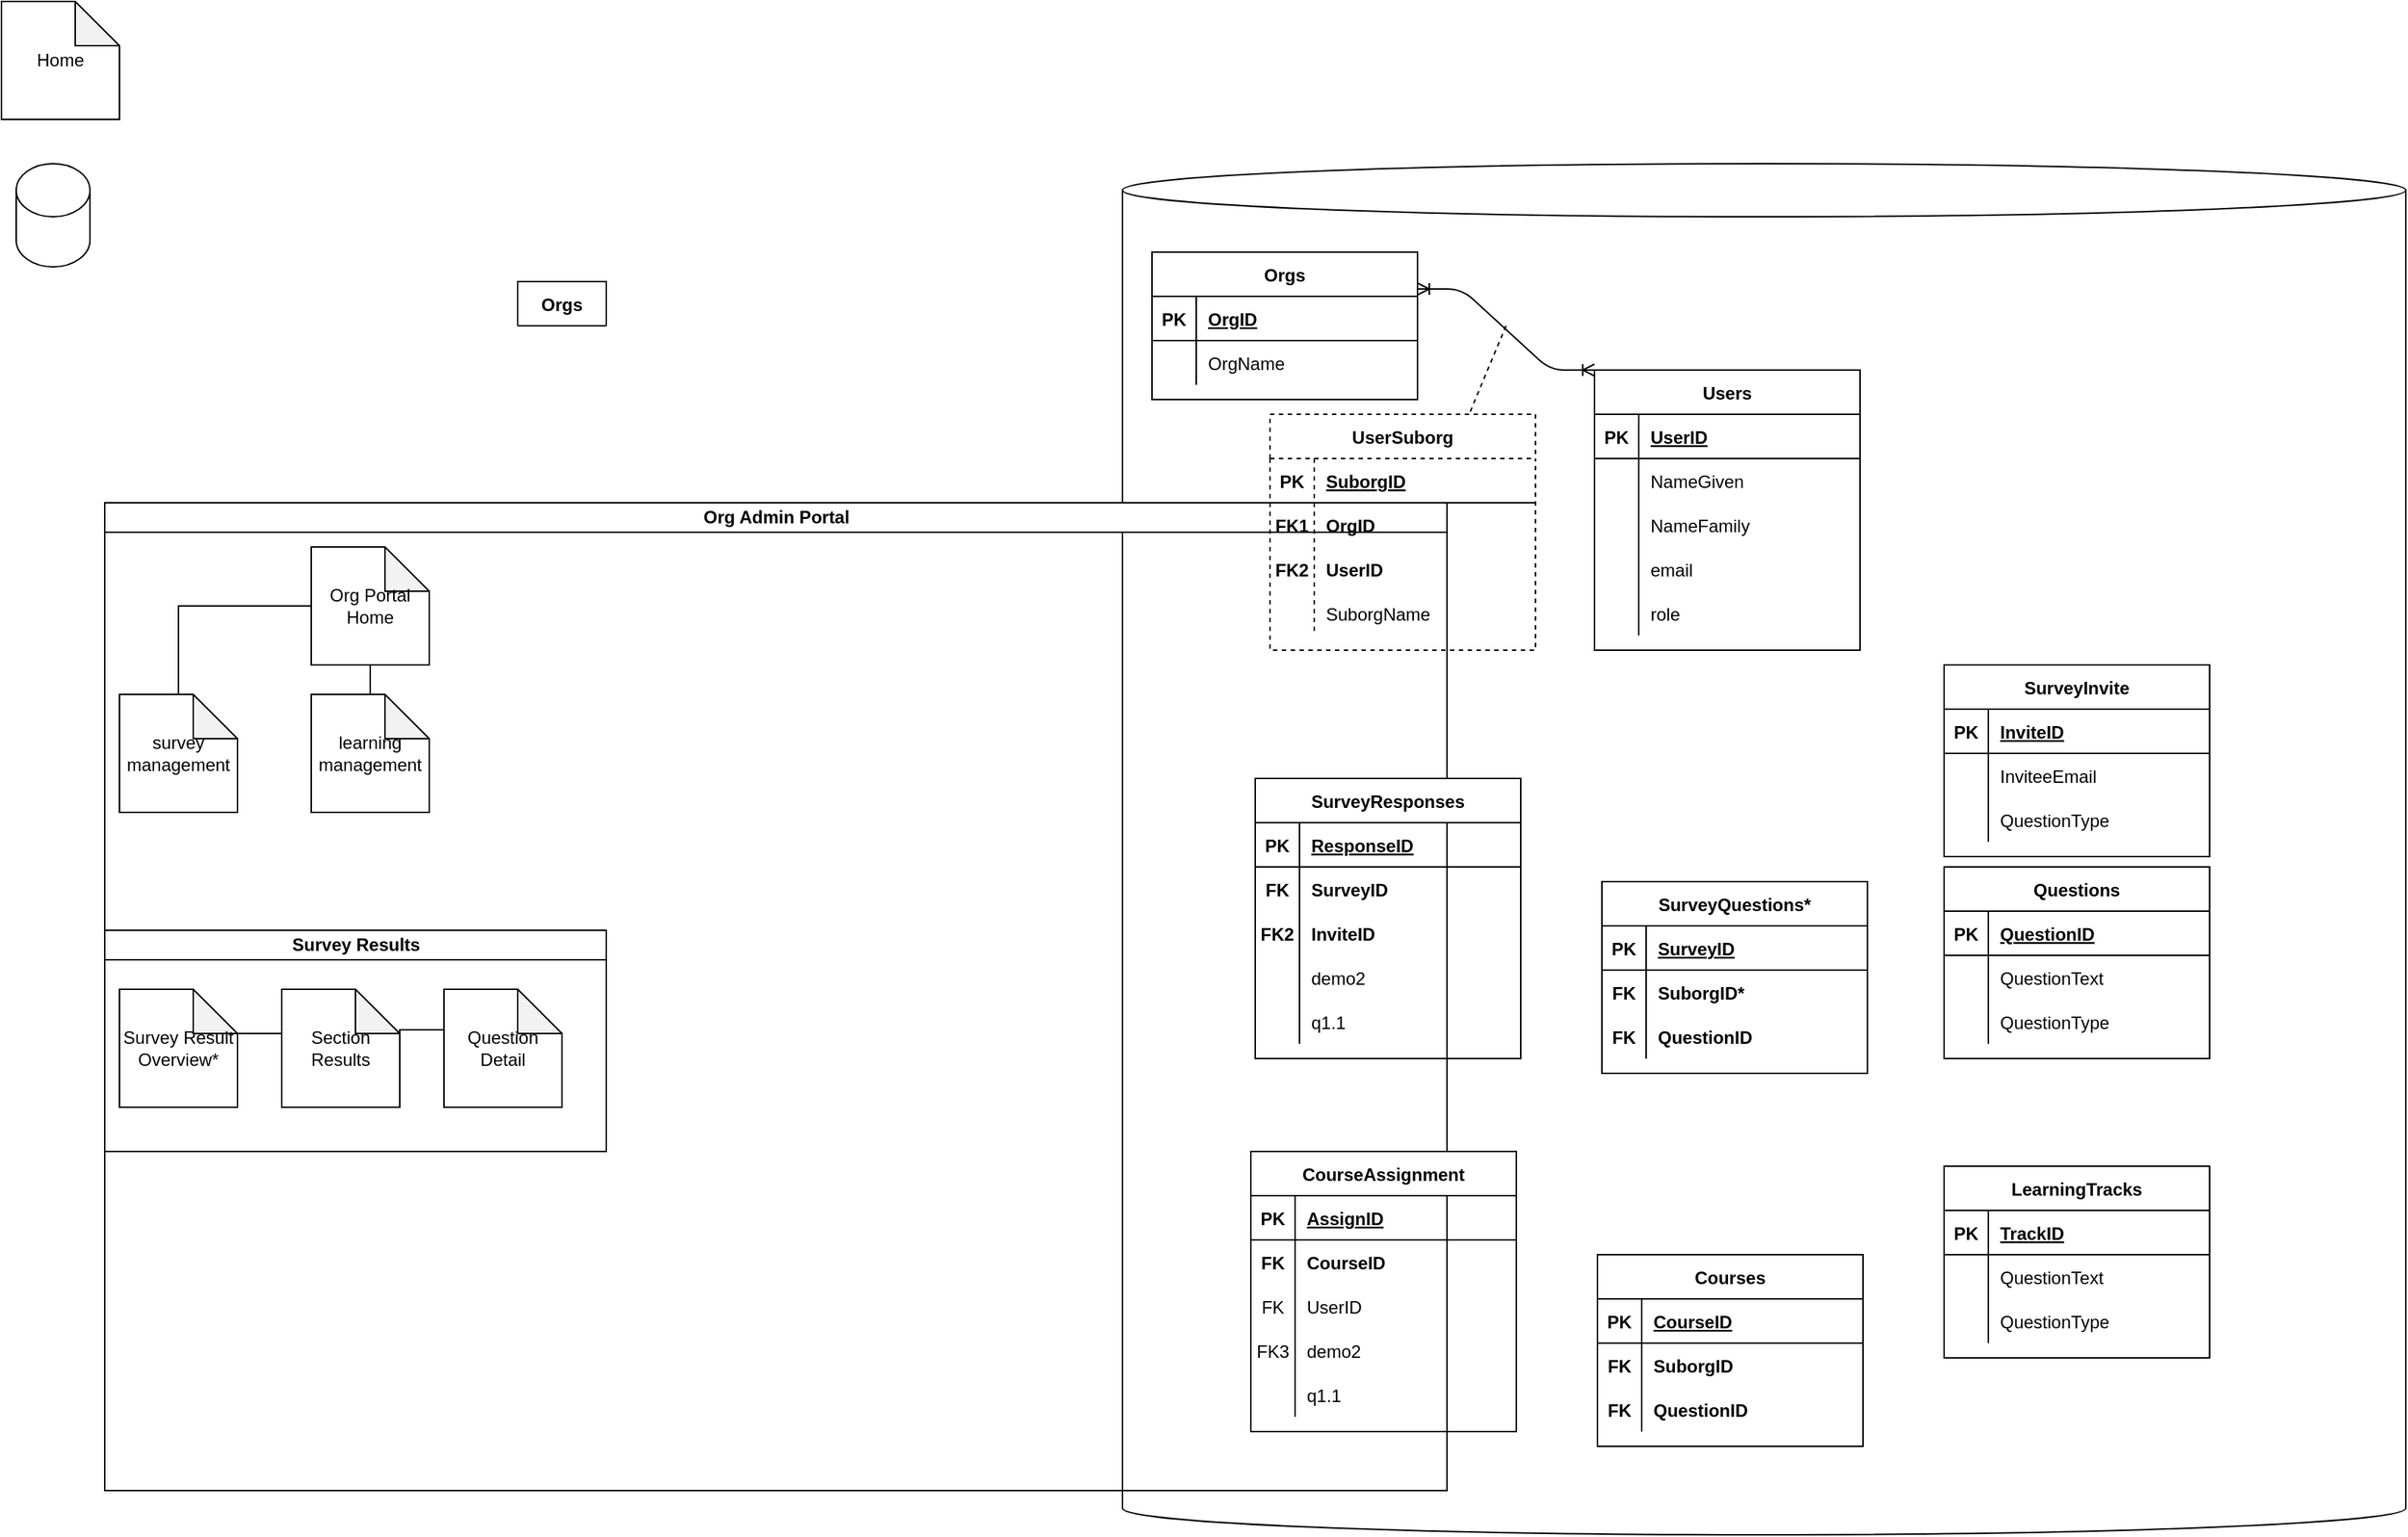 <mxfile version="14.3.0" type="github" pages="2">
  <diagram id="giiNnV0ZEgZHaVHPHxLj" name="Page-1">
    <mxGraphModel dx="1200" dy="790" grid="1" gridSize="10" guides="1" tooltips="1" connect="1" arrows="1" fold="1" page="1" pageScale="1" pageWidth="850" pageHeight="1100" math="0" shadow="0">
      <root>
        <mxCell id="0" />
        <mxCell id="1" parent="0" />
        <mxCell id="nKY9XVkqRSqY-fJyK-zI-196" value="" style="shape=cylinder3;whiteSpace=wrap;html=1;boundedLbl=1;backgroundOutline=1;size=18;" parent="1" vertex="1">
          <mxGeometry x="770" y="130" width="870" height="930" as="geometry" />
        </mxCell>
        <mxCell id="nKY9XVkqRSqY-fJyK-zI-3" value="Org Admin Portal" style="swimlane;html=1;startSize=20;horizontal=1;containerType=tree;" parent="1" vertex="1">
          <mxGeometry x="80" y="360" width="910" height="670" as="geometry">
            <mxRectangle x="80" y="360" width="130" height="20" as="alternateBounds" />
          </mxGeometry>
        </mxCell>
        <mxCell id="nKY9XVkqRSqY-fJyK-zI-4" value="" style="edgeStyle=elbowEdgeStyle;elbow=vertical;startArrow=none;endArrow=none;rounded=0;entryX=0.5;entryY=0;entryDx=0;entryDy=0;entryPerimeter=0;exitX=0;exitY=0.5;exitDx=0;exitDy=0;exitPerimeter=0;" parent="nKY9XVkqRSqY-fJyK-zI-3" source="nKY9XVkqRSqY-fJyK-zI-5" target="nKY9XVkqRSqY-fJyK-zI-6" edge="1">
          <mxGeometry relative="1" as="geometry">
            <Array as="points">
              <mxPoint x="100" y="70" />
            </Array>
          </mxGeometry>
        </mxCell>
        <object label="Org Portal Home" activities="manage suborgs, users, learning tracks, surveys" id="nKY9XVkqRSqY-fJyK-zI-5">
          <mxCell style="shape=note;whiteSpace=wrap;html=1;backgroundOutline=1;darkOpacity=0.05;fontFamily=Helvetica;fontSize=12;fontColor=#000000;align=center;strokeColor=#000000;fillColor=#ffffff;" parent="nKY9XVkqRSqY-fJyK-zI-3" vertex="1">
            <mxGeometry x="140" y="30" width="80" height="80" as="geometry" />
          </mxCell>
        </object>
        <mxCell id="nKY9XVkqRSqY-fJyK-zI-6" value="survey management" style="shape=note;whiteSpace=wrap;html=1;backgroundOutline=1;darkOpacity=0.05;fontFamily=Helvetica;fontSize=12;fontColor=#000000;align=center;strokeColor=#000000;fillColor=#ffffff;" parent="nKY9XVkqRSqY-fJyK-zI-3" vertex="1">
          <mxGeometry x="10" y="130" width="80" height="80" as="geometry" />
        </mxCell>
        <mxCell id="nKY9XVkqRSqY-fJyK-zI-256" value="" style="edgeStyle=elbowEdgeStyle;elbow=vertical;startArrow=none;endArrow=none;rounded=0;entryX=0.5;entryY=0;entryDx=0;entryDy=0;entryPerimeter=0;" parent="nKY9XVkqRSqY-fJyK-zI-3" target="nKY9XVkqRSqY-fJyK-zI-257" edge="1">
          <mxGeometry relative="1" as="geometry">
            <mxPoint x="180" y="110" as="sourcePoint" />
            <Array as="points" />
          </mxGeometry>
        </mxCell>
        <mxCell id="nKY9XVkqRSqY-fJyK-zI-257" value="learning management" style="shape=note;whiteSpace=wrap;html=1;backgroundOutline=1;darkOpacity=0.05;fontFamily=Helvetica;fontSize=12;fontColor=#000000;align=center;strokeColor=#000000;fillColor=#ffffff;" parent="nKY9XVkqRSqY-fJyK-zI-3" vertex="1">
          <mxGeometry x="140" y="130" width="80" height="80" as="geometry" />
        </mxCell>
        <mxCell id="nKY9XVkqRSqY-fJyK-zI-15" value="Users" style="shape=table;startSize=30;container=1;collapsible=1;childLayout=tableLayout;fixedRows=1;rowLines=0;fontStyle=1;align=center;resizeLast=1;" parent="1" vertex="1">
          <mxGeometry x="1090" y="270" width="180" height="190" as="geometry" />
        </mxCell>
        <mxCell id="nKY9XVkqRSqY-fJyK-zI-16" value="" style="shape=partialRectangle;collapsible=0;dropTarget=0;pointerEvents=0;fillColor=none;top=0;left=0;bottom=1;right=0;points=[[0,0.5],[1,0.5]];portConstraint=eastwest;" parent="nKY9XVkqRSqY-fJyK-zI-15" vertex="1">
          <mxGeometry y="30" width="180" height="30" as="geometry" />
        </mxCell>
        <mxCell id="nKY9XVkqRSqY-fJyK-zI-17" value="PK" style="shape=partialRectangle;connectable=0;fillColor=none;top=0;left=0;bottom=0;right=0;fontStyle=1;overflow=hidden;" parent="nKY9XVkqRSqY-fJyK-zI-16" vertex="1">
          <mxGeometry width="30" height="30" as="geometry" />
        </mxCell>
        <mxCell id="nKY9XVkqRSqY-fJyK-zI-18" value="UserID" style="shape=partialRectangle;connectable=0;fillColor=none;top=0;left=0;bottom=0;right=0;align=left;spacingLeft=6;fontStyle=5;overflow=hidden;" parent="nKY9XVkqRSqY-fJyK-zI-16" vertex="1">
          <mxGeometry x="30" width="150" height="30" as="geometry" />
        </mxCell>
        <mxCell id="nKY9XVkqRSqY-fJyK-zI-19" value="" style="shape=partialRectangle;collapsible=0;dropTarget=0;pointerEvents=0;fillColor=none;top=0;left=0;bottom=0;right=0;points=[[0,0.5],[1,0.5]];portConstraint=eastwest;" parent="nKY9XVkqRSqY-fJyK-zI-15" vertex="1">
          <mxGeometry y="60" width="180" height="30" as="geometry" />
        </mxCell>
        <mxCell id="nKY9XVkqRSqY-fJyK-zI-20" value="" style="shape=partialRectangle;connectable=0;fillColor=none;top=0;left=0;bottom=0;right=0;editable=1;overflow=hidden;" parent="nKY9XVkqRSqY-fJyK-zI-19" vertex="1">
          <mxGeometry width="30" height="30" as="geometry" />
        </mxCell>
        <mxCell id="nKY9XVkqRSqY-fJyK-zI-21" value="NameGiven" style="shape=partialRectangle;connectable=0;fillColor=none;top=0;left=0;bottom=0;right=0;align=left;spacingLeft=6;overflow=hidden;" parent="nKY9XVkqRSqY-fJyK-zI-19" vertex="1">
          <mxGeometry x="30" width="150" height="30" as="geometry" />
        </mxCell>
        <mxCell id="nKY9XVkqRSqY-fJyK-zI-22" value="" style="shape=partialRectangle;collapsible=0;dropTarget=0;pointerEvents=0;fillColor=none;top=0;left=0;bottom=0;right=0;points=[[0,0.5],[1,0.5]];portConstraint=eastwest;" parent="nKY9XVkqRSqY-fJyK-zI-15" vertex="1">
          <mxGeometry y="90" width="180" height="30" as="geometry" />
        </mxCell>
        <mxCell id="nKY9XVkqRSqY-fJyK-zI-23" value="" style="shape=partialRectangle;connectable=0;fillColor=none;top=0;left=0;bottom=0;right=0;editable=1;overflow=hidden;" parent="nKY9XVkqRSqY-fJyK-zI-22" vertex="1">
          <mxGeometry width="30" height="30" as="geometry" />
        </mxCell>
        <mxCell id="nKY9XVkqRSqY-fJyK-zI-24" value="NameFamily" style="shape=partialRectangle;connectable=0;fillColor=none;top=0;left=0;bottom=0;right=0;align=left;spacingLeft=6;overflow=hidden;" parent="nKY9XVkqRSqY-fJyK-zI-22" vertex="1">
          <mxGeometry x="30" width="150" height="30" as="geometry" />
        </mxCell>
        <mxCell id="nKY9XVkqRSqY-fJyK-zI-25" value="" style="shape=partialRectangle;collapsible=0;dropTarget=0;pointerEvents=0;fillColor=none;top=0;left=0;bottom=0;right=0;points=[[0,0.5],[1,0.5]];portConstraint=eastwest;" parent="nKY9XVkqRSqY-fJyK-zI-15" vertex="1">
          <mxGeometry y="120" width="180" height="30" as="geometry" />
        </mxCell>
        <mxCell id="nKY9XVkqRSqY-fJyK-zI-26" value="" style="shape=partialRectangle;connectable=0;fillColor=none;top=0;left=0;bottom=0;right=0;editable=1;overflow=hidden;" parent="nKY9XVkqRSqY-fJyK-zI-25" vertex="1">
          <mxGeometry width="30" height="30" as="geometry" />
        </mxCell>
        <mxCell id="nKY9XVkqRSqY-fJyK-zI-27" value="email" style="shape=partialRectangle;connectable=0;fillColor=none;top=0;left=0;bottom=0;right=0;align=left;spacingLeft=6;overflow=hidden;" parent="nKY9XVkqRSqY-fJyK-zI-25" vertex="1">
          <mxGeometry x="30" width="150" height="30" as="geometry" />
        </mxCell>
        <mxCell id="nKY9XVkqRSqY-fJyK-zI-95" style="shape=partialRectangle;collapsible=0;dropTarget=0;pointerEvents=0;fillColor=none;top=0;left=0;bottom=0;right=0;points=[[0,0.5],[1,0.5]];portConstraint=eastwest;" parent="nKY9XVkqRSqY-fJyK-zI-15" vertex="1">
          <mxGeometry y="150" width="180" height="30" as="geometry" />
        </mxCell>
        <mxCell id="nKY9XVkqRSqY-fJyK-zI-96" style="shape=partialRectangle;connectable=0;fillColor=none;top=0;left=0;bottom=0;right=0;editable=1;overflow=hidden;" parent="nKY9XVkqRSqY-fJyK-zI-95" vertex="1">
          <mxGeometry width="30" height="30" as="geometry" />
        </mxCell>
        <object label="role" roles="admin, OrgMember, SuborgMember, user" id="nKY9XVkqRSqY-fJyK-zI-97">
          <mxCell style="shape=partialRectangle;connectable=0;fillColor=none;top=0;left=0;bottom=0;right=0;align=left;spacingLeft=6;overflow=hidden;" parent="nKY9XVkqRSqY-fJyK-zI-95" vertex="1">
            <mxGeometry x="30" width="150" height="30" as="geometry" />
          </mxCell>
        </object>
        <mxCell id="nKY9XVkqRSqY-fJyK-zI-28" value="Orgs" style="shape=table;startSize=30;container=1;collapsible=1;childLayout=tableLayout;fixedRows=1;rowLines=0;fontStyle=1;align=center;resizeLast=1;" parent="1" vertex="1">
          <mxGeometry x="790" y="190" width="180" height="100" as="geometry" />
        </mxCell>
        <mxCell id="nKY9XVkqRSqY-fJyK-zI-29" value="" style="shape=partialRectangle;collapsible=0;dropTarget=0;pointerEvents=0;fillColor=none;top=0;left=0;bottom=1;right=0;points=[[0,0.5],[1,0.5]];portConstraint=eastwest;" parent="nKY9XVkqRSqY-fJyK-zI-28" vertex="1">
          <mxGeometry y="30" width="180" height="30" as="geometry" />
        </mxCell>
        <mxCell id="nKY9XVkqRSqY-fJyK-zI-30" value="PK" style="shape=partialRectangle;connectable=0;fillColor=none;top=0;left=0;bottom=0;right=0;fontStyle=1;overflow=hidden;" parent="nKY9XVkqRSqY-fJyK-zI-29" vertex="1">
          <mxGeometry width="30" height="30" as="geometry" />
        </mxCell>
        <mxCell id="nKY9XVkqRSqY-fJyK-zI-31" value="OrgID" style="shape=partialRectangle;connectable=0;fillColor=none;top=0;left=0;bottom=0;right=0;align=left;spacingLeft=6;fontStyle=5;overflow=hidden;" parent="nKY9XVkqRSqY-fJyK-zI-29" vertex="1">
          <mxGeometry x="30" width="150" height="30" as="geometry" />
        </mxCell>
        <mxCell id="nKY9XVkqRSqY-fJyK-zI-32" value="" style="shape=partialRectangle;collapsible=0;dropTarget=0;pointerEvents=0;fillColor=none;top=0;left=0;bottom=0;right=0;points=[[0,0.5],[1,0.5]];portConstraint=eastwest;" parent="nKY9XVkqRSqY-fJyK-zI-28" vertex="1">
          <mxGeometry y="60" width="180" height="30" as="geometry" />
        </mxCell>
        <mxCell id="nKY9XVkqRSqY-fJyK-zI-33" value="" style="shape=partialRectangle;connectable=0;fillColor=none;top=0;left=0;bottom=0;right=0;editable=1;overflow=hidden;" parent="nKY9XVkqRSqY-fJyK-zI-32" vertex="1">
          <mxGeometry width="30" height="30" as="geometry" />
        </mxCell>
        <mxCell id="nKY9XVkqRSqY-fJyK-zI-34" value="OrgName" style="shape=partialRectangle;connectable=0;fillColor=none;top=0;left=0;bottom=0;right=0;align=left;spacingLeft=6;overflow=hidden;" parent="nKY9XVkqRSqY-fJyK-zI-32" vertex="1">
          <mxGeometry x="30" width="150" height="30" as="geometry" />
        </mxCell>
        <mxCell id="nKY9XVkqRSqY-fJyK-zI-41" value="UserSuborg" style="shape=table;startSize=30;container=1;collapsible=1;childLayout=tableLayout;fixedRows=1;rowLines=0;fontStyle=1;align=center;resizeLast=1;dashed=1;" parent="1" vertex="1">
          <mxGeometry x="870" y="300" width="180" height="160" as="geometry" />
        </mxCell>
        <mxCell id="nKY9XVkqRSqY-fJyK-zI-42" value="" style="shape=partialRectangle;collapsible=0;dropTarget=0;pointerEvents=0;fillColor=none;top=0;left=0;bottom=1;right=0;points=[[0,0.5],[1,0.5]];portConstraint=eastwest;" parent="nKY9XVkqRSqY-fJyK-zI-41" vertex="1">
          <mxGeometry y="30" width="180" height="30" as="geometry" />
        </mxCell>
        <mxCell id="nKY9XVkqRSqY-fJyK-zI-43" value="PK" style="shape=partialRectangle;connectable=0;fillColor=none;top=0;left=0;bottom=0;right=0;fontStyle=1;overflow=hidden;" parent="nKY9XVkqRSqY-fJyK-zI-42" vertex="1">
          <mxGeometry width="30" height="30" as="geometry" />
        </mxCell>
        <mxCell id="nKY9XVkqRSqY-fJyK-zI-44" value="SuborgID" style="shape=partialRectangle;connectable=0;fillColor=none;top=0;left=0;bottom=0;right=0;align=left;spacingLeft=6;fontStyle=5;overflow=hidden;" parent="nKY9XVkqRSqY-fJyK-zI-42" vertex="1">
          <mxGeometry x="30" width="150" height="30" as="geometry" />
        </mxCell>
        <mxCell id="nKY9XVkqRSqY-fJyK-zI-45" value="" style="shape=partialRectangle;collapsible=0;dropTarget=0;pointerEvents=0;fillColor=none;top=0;left=0;bottom=0;right=0;points=[[0,0.5],[1,0.5]];portConstraint=eastwest;" parent="nKY9XVkqRSqY-fJyK-zI-41" vertex="1">
          <mxGeometry y="60" width="180" height="30" as="geometry" />
        </mxCell>
        <mxCell id="nKY9XVkqRSqY-fJyK-zI-46" value="FK1" style="shape=partialRectangle;connectable=0;fillColor=none;top=0;left=0;bottom=0;right=0;editable=1;overflow=hidden;fontStyle=1" parent="nKY9XVkqRSqY-fJyK-zI-45" vertex="1">
          <mxGeometry width="30" height="30" as="geometry" />
        </mxCell>
        <mxCell id="nKY9XVkqRSqY-fJyK-zI-47" value="OrgID" style="shape=partialRectangle;connectable=0;fillColor=none;top=0;left=0;bottom=0;right=0;align=left;spacingLeft=6;overflow=hidden;fontStyle=1" parent="nKY9XVkqRSqY-fJyK-zI-45" vertex="1">
          <mxGeometry x="30" width="150" height="30" as="geometry" />
        </mxCell>
        <mxCell id="nKY9XVkqRSqY-fJyK-zI-48" value="" style="shape=partialRectangle;collapsible=0;dropTarget=0;pointerEvents=0;fillColor=none;top=0;left=0;bottom=0;right=0;points=[[0,0.5],[1,0.5]];portConstraint=eastwest;" parent="nKY9XVkqRSqY-fJyK-zI-41" vertex="1">
          <mxGeometry y="90" width="180" height="30" as="geometry" />
        </mxCell>
        <mxCell id="nKY9XVkqRSqY-fJyK-zI-49" value="FK2" style="shape=partialRectangle;connectable=0;fillColor=none;top=0;left=0;bottom=0;right=0;editable=1;overflow=hidden;fontStyle=1" parent="nKY9XVkqRSqY-fJyK-zI-48" vertex="1">
          <mxGeometry width="30" height="30" as="geometry" />
        </mxCell>
        <mxCell id="nKY9XVkqRSqY-fJyK-zI-50" value="UserID" style="shape=partialRectangle;connectable=0;fillColor=none;top=0;left=0;bottom=0;right=0;align=left;spacingLeft=6;overflow=hidden;fontStyle=1" parent="nKY9XVkqRSqY-fJyK-zI-48" vertex="1">
          <mxGeometry x="30" width="150" height="30" as="geometry" />
        </mxCell>
        <mxCell id="nKY9XVkqRSqY-fJyK-zI-51" value="" style="shape=partialRectangle;collapsible=0;dropTarget=0;pointerEvents=0;fillColor=none;top=0;left=0;bottom=0;right=0;points=[[0,0.5],[1,0.5]];portConstraint=eastwest;" parent="nKY9XVkqRSqY-fJyK-zI-41" vertex="1">
          <mxGeometry y="120" width="180" height="30" as="geometry" />
        </mxCell>
        <mxCell id="nKY9XVkqRSqY-fJyK-zI-52" value="" style="shape=partialRectangle;connectable=0;fillColor=none;top=0;left=0;bottom=0;right=0;editable=1;overflow=hidden;" parent="nKY9XVkqRSqY-fJyK-zI-51" vertex="1">
          <mxGeometry width="30" height="30" as="geometry" />
        </mxCell>
        <mxCell id="nKY9XVkqRSqY-fJyK-zI-53" value="SuborgName" style="shape=partialRectangle;connectable=0;fillColor=none;top=0;left=0;bottom=0;right=0;align=left;spacingLeft=6;overflow=hidden;" parent="nKY9XVkqRSqY-fJyK-zI-51" vertex="1">
          <mxGeometry x="30" width="150" height="30" as="geometry" />
        </mxCell>
        <mxCell id="nKY9XVkqRSqY-fJyK-zI-62" value="" style="edgeStyle=entityRelationEdgeStyle;fontSize=12;html=1;endArrow=ERoneToMany;startArrow=ERoneToMany;exitX=1;exitY=0.25;exitDx=0;exitDy=0;entryX=0;entryY=0;entryDx=0;entryDy=0;" parent="1" source="nKY9XVkqRSqY-fJyK-zI-28" target="nKY9XVkqRSqY-fJyK-zI-15" edge="1">
          <mxGeometry width="100" height="100" relative="1" as="geometry">
            <mxPoint x="740" y="590" as="sourcePoint" />
            <mxPoint x="840" y="490" as="targetPoint" />
          </mxGeometry>
        </mxCell>
        <mxCell id="nKY9XVkqRSqY-fJyK-zI-81" value="" style="endArrow=none;html=1;rounded=0;entryX=0.75;entryY=0;entryDx=0;entryDy=0;dashed=1;" parent="1" target="nKY9XVkqRSqY-fJyK-zI-41" edge="1">
          <mxGeometry relative="1" as="geometry">
            <mxPoint x="1030" y="240" as="sourcePoint" />
            <mxPoint x="870" y="540" as="targetPoint" />
          </mxGeometry>
        </mxCell>
        <mxCell id="nKY9XVkqRSqY-fJyK-zI-98" value="Home" style="shape=note;whiteSpace=wrap;html=1;backgroundOutline=1;darkOpacity=0.05;fontFamily=Helvetica;fontSize=12;fontColor=#000000;align=center;strokeColor=#000000;fillColor=#ffffff;" parent="1" vertex="1">
          <mxGeometry x="10" y="20" width="80" height="80" as="geometry" />
        </mxCell>
        <mxCell id="nKY9XVkqRSqY-fJyK-zI-163" value="SurveyResponses" style="shape=table;startSize=30;container=1;collapsible=1;childLayout=tableLayout;fixedRows=1;rowLines=0;fontStyle=1;align=center;resizeLast=1;" parent="1" vertex="1">
          <mxGeometry x="860" y="547" width="180" height="190" as="geometry" />
        </mxCell>
        <mxCell id="nKY9XVkqRSqY-fJyK-zI-164" value="" style="shape=partialRectangle;collapsible=0;dropTarget=0;pointerEvents=0;fillColor=none;top=0;left=0;bottom=1;right=0;points=[[0,0.5],[1,0.5]];portConstraint=eastwest;" parent="nKY9XVkqRSqY-fJyK-zI-163" vertex="1">
          <mxGeometry y="30" width="180" height="30" as="geometry" />
        </mxCell>
        <mxCell id="nKY9XVkqRSqY-fJyK-zI-165" value="PK" style="shape=partialRectangle;connectable=0;fillColor=none;top=0;left=0;bottom=0;right=0;fontStyle=1;overflow=hidden;" parent="nKY9XVkqRSqY-fJyK-zI-164" vertex="1">
          <mxGeometry width="30" height="30" as="geometry" />
        </mxCell>
        <mxCell id="nKY9XVkqRSqY-fJyK-zI-166" value="ResponseID" style="shape=partialRectangle;connectable=0;fillColor=none;top=0;left=0;bottom=0;right=0;align=left;spacingLeft=6;fontStyle=5;overflow=hidden;" parent="nKY9XVkqRSqY-fJyK-zI-164" vertex="1">
          <mxGeometry x="30" width="150" height="30" as="geometry" />
        </mxCell>
        <mxCell id="nKY9XVkqRSqY-fJyK-zI-167" value="" style="shape=partialRectangle;collapsible=0;dropTarget=0;pointerEvents=0;fillColor=none;top=0;left=0;bottom=0;right=0;points=[[0,0.5],[1,0.5]];portConstraint=eastwest;" parent="nKY9XVkqRSqY-fJyK-zI-163" vertex="1">
          <mxGeometry y="60" width="180" height="30" as="geometry" />
        </mxCell>
        <mxCell id="nKY9XVkqRSqY-fJyK-zI-168" value="FK" style="shape=partialRectangle;connectable=0;fillColor=none;top=0;left=0;bottom=0;right=0;editable=1;overflow=hidden;fontStyle=1" parent="nKY9XVkqRSqY-fJyK-zI-167" vertex="1">
          <mxGeometry width="30" height="30" as="geometry" />
        </mxCell>
        <mxCell id="nKY9XVkqRSqY-fJyK-zI-169" value="SurveyID" style="shape=partialRectangle;connectable=0;fillColor=none;top=0;left=0;bottom=0;right=0;align=left;spacingLeft=6;overflow=hidden;fontStyle=1" parent="nKY9XVkqRSqY-fJyK-zI-167" vertex="1">
          <mxGeometry x="30" width="150" height="30" as="geometry" />
        </mxCell>
        <mxCell id="nKY9XVkqRSqY-fJyK-zI-170" value="" style="shape=partialRectangle;collapsible=0;dropTarget=0;pointerEvents=0;fillColor=none;top=0;left=0;bottom=0;right=0;points=[[0,0.5],[1,0.5]];portConstraint=eastwest;" parent="nKY9XVkqRSqY-fJyK-zI-163" vertex="1">
          <mxGeometry y="90" width="180" height="30" as="geometry" />
        </mxCell>
        <mxCell id="nKY9XVkqRSqY-fJyK-zI-171" value="FK2" style="shape=partialRectangle;connectable=0;fillColor=none;top=0;left=0;bottom=0;right=0;editable=1;overflow=hidden;fontStyle=1" parent="nKY9XVkqRSqY-fJyK-zI-170" vertex="1">
          <mxGeometry width="30" height="30" as="geometry" />
        </mxCell>
        <mxCell id="nKY9XVkqRSqY-fJyK-zI-172" value="InviteID" style="shape=partialRectangle;connectable=0;fillColor=none;top=0;left=0;bottom=0;right=0;align=left;spacingLeft=6;overflow=hidden;fontStyle=1" parent="nKY9XVkqRSqY-fJyK-zI-170" vertex="1">
          <mxGeometry x="30" width="150" height="30" as="geometry" />
        </mxCell>
        <mxCell id="nKY9XVkqRSqY-fJyK-zI-173" value="" style="shape=partialRectangle;collapsible=0;dropTarget=0;pointerEvents=0;fillColor=none;top=0;left=0;bottom=0;right=0;points=[[0,0.5],[1,0.5]];portConstraint=eastwest;" parent="nKY9XVkqRSqY-fJyK-zI-163" vertex="1">
          <mxGeometry y="120" width="180" height="30" as="geometry" />
        </mxCell>
        <mxCell id="nKY9XVkqRSqY-fJyK-zI-174" value="" style="shape=partialRectangle;connectable=0;fillColor=none;top=0;left=0;bottom=0;right=0;editable=1;overflow=hidden;" parent="nKY9XVkqRSqY-fJyK-zI-173" vertex="1">
          <mxGeometry width="30" height="30" as="geometry" />
        </mxCell>
        <mxCell id="nKY9XVkqRSqY-fJyK-zI-175" value="demo2" style="shape=partialRectangle;connectable=0;fillColor=none;top=0;left=0;bottom=0;right=0;align=left;spacingLeft=6;overflow=hidden;" parent="nKY9XVkqRSqY-fJyK-zI-173" vertex="1">
          <mxGeometry x="30" width="150" height="30" as="geometry" />
        </mxCell>
        <mxCell id="nKY9XVkqRSqY-fJyK-zI-176" style="shape=partialRectangle;collapsible=0;dropTarget=0;pointerEvents=0;fillColor=none;top=0;left=0;bottom=0;right=0;points=[[0,0.5],[1,0.5]];portConstraint=eastwest;" parent="nKY9XVkqRSqY-fJyK-zI-163" vertex="1">
          <mxGeometry y="150" width="180" height="30" as="geometry" />
        </mxCell>
        <mxCell id="nKY9XVkqRSqY-fJyK-zI-177" style="shape=partialRectangle;connectable=0;fillColor=none;top=0;left=0;bottom=0;right=0;editable=1;overflow=hidden;" parent="nKY9XVkqRSqY-fJyK-zI-176" vertex="1">
          <mxGeometry width="30" height="30" as="geometry" />
        </mxCell>
        <object label="q1.1" roles="admin, OrgMember, SuborgMember" id="nKY9XVkqRSqY-fJyK-zI-178">
          <mxCell style="shape=partialRectangle;connectable=0;fillColor=none;top=0;left=0;bottom=0;right=0;align=left;spacingLeft=6;overflow=hidden;" parent="nKY9XVkqRSqY-fJyK-zI-176" vertex="1">
            <mxGeometry x="30" width="150" height="30" as="geometry" />
          </mxCell>
        </object>
        <mxCell id="nKY9XVkqRSqY-fJyK-zI-180" value="Questions" style="shape=table;startSize=30;container=1;collapsible=1;childLayout=tableLayout;fixedRows=1;rowLines=0;fontStyle=1;align=center;resizeLast=1;" parent="1" vertex="1">
          <mxGeometry x="1327" y="607" width="180" height="130" as="geometry" />
        </mxCell>
        <mxCell id="nKY9XVkqRSqY-fJyK-zI-181" value="" style="shape=partialRectangle;collapsible=0;dropTarget=0;pointerEvents=0;fillColor=none;top=0;left=0;bottom=1;right=0;points=[[0,0.5],[1,0.5]];portConstraint=eastwest;" parent="nKY9XVkqRSqY-fJyK-zI-180" vertex="1">
          <mxGeometry y="30" width="180" height="30" as="geometry" />
        </mxCell>
        <mxCell id="nKY9XVkqRSqY-fJyK-zI-182" value="PK" style="shape=partialRectangle;connectable=0;fillColor=none;top=0;left=0;bottom=0;right=0;fontStyle=1;overflow=hidden;" parent="nKY9XVkqRSqY-fJyK-zI-181" vertex="1">
          <mxGeometry width="30" height="30" as="geometry" />
        </mxCell>
        <mxCell id="nKY9XVkqRSqY-fJyK-zI-183" value="QuestionID" style="shape=partialRectangle;connectable=0;fillColor=none;top=0;left=0;bottom=0;right=0;align=left;spacingLeft=6;fontStyle=5;overflow=hidden;" parent="nKY9XVkqRSqY-fJyK-zI-181" vertex="1">
          <mxGeometry x="30" width="150" height="30" as="geometry" />
        </mxCell>
        <mxCell id="nKY9XVkqRSqY-fJyK-zI-184" value="" style="shape=partialRectangle;collapsible=0;dropTarget=0;pointerEvents=0;fillColor=none;top=0;left=0;bottom=0;right=0;points=[[0,0.5],[1,0.5]];portConstraint=eastwest;" parent="nKY9XVkqRSqY-fJyK-zI-180" vertex="1">
          <mxGeometry y="60" width="180" height="30" as="geometry" />
        </mxCell>
        <mxCell id="nKY9XVkqRSqY-fJyK-zI-185" value="" style="shape=partialRectangle;connectable=0;fillColor=none;top=0;left=0;bottom=0;right=0;editable=1;overflow=hidden;fontStyle=1" parent="nKY9XVkqRSqY-fJyK-zI-184" vertex="1">
          <mxGeometry width="30" height="30" as="geometry" />
        </mxCell>
        <mxCell id="nKY9XVkqRSqY-fJyK-zI-186" value="QuestionText" style="shape=partialRectangle;connectable=0;fillColor=none;top=0;left=0;bottom=0;right=0;align=left;spacingLeft=6;overflow=hidden;fontStyle=0" parent="nKY9XVkqRSqY-fJyK-zI-184" vertex="1">
          <mxGeometry x="30" width="150" height="30" as="geometry" />
        </mxCell>
        <mxCell id="nKY9XVkqRSqY-fJyK-zI-187" value="" style="shape=partialRectangle;collapsible=0;dropTarget=0;pointerEvents=0;fillColor=none;top=0;left=0;bottom=0;right=0;points=[[0,0.5],[1,0.5]];portConstraint=eastwest;" parent="nKY9XVkqRSqY-fJyK-zI-180" vertex="1">
          <mxGeometry y="90" width="180" height="30" as="geometry" />
        </mxCell>
        <mxCell id="nKY9XVkqRSqY-fJyK-zI-188" value="" style="shape=partialRectangle;connectable=0;fillColor=none;top=0;left=0;bottom=0;right=0;editable=1;overflow=hidden;" parent="nKY9XVkqRSqY-fJyK-zI-187" vertex="1">
          <mxGeometry width="30" height="30" as="geometry" />
        </mxCell>
        <mxCell id="nKY9XVkqRSqY-fJyK-zI-189" value="QuestionType" style="shape=partialRectangle;connectable=0;fillColor=none;top=0;left=0;bottom=0;right=0;align=left;spacingLeft=6;overflow=hidden;" parent="nKY9XVkqRSqY-fJyK-zI-187" vertex="1">
          <mxGeometry x="30" width="150" height="30" as="geometry" />
        </mxCell>
        <object label="SurveyQuestions*" purpose="a survey is made up of selectable or custom questions" id="nKY9XVkqRSqY-fJyK-zI-197">
          <mxCell style="shape=table;startSize=30;container=1;collapsible=1;childLayout=tableLayout;fixedRows=1;rowLines=0;fontStyle=1;align=center;resizeLast=1;" parent="1" vertex="1">
            <mxGeometry x="1095" y="617" width="180" height="130" as="geometry" />
          </mxCell>
        </object>
        <mxCell id="nKY9XVkqRSqY-fJyK-zI-198" value="" style="shape=partialRectangle;collapsible=0;dropTarget=0;pointerEvents=0;fillColor=none;top=0;left=0;bottom=1;right=0;points=[[0,0.5],[1,0.5]];portConstraint=eastwest;" parent="nKY9XVkqRSqY-fJyK-zI-197" vertex="1">
          <mxGeometry y="30" width="180" height="30" as="geometry" />
        </mxCell>
        <mxCell id="nKY9XVkqRSqY-fJyK-zI-199" value="PK" style="shape=partialRectangle;connectable=0;fillColor=none;top=0;left=0;bottom=0;right=0;fontStyle=1;overflow=hidden;" parent="nKY9XVkqRSqY-fJyK-zI-198" vertex="1">
          <mxGeometry width="30" height="30" as="geometry" />
        </mxCell>
        <mxCell id="nKY9XVkqRSqY-fJyK-zI-200" value="SurveyID" style="shape=partialRectangle;connectable=0;fillColor=none;top=0;left=0;bottom=0;right=0;align=left;spacingLeft=6;fontStyle=5;overflow=hidden;" parent="nKY9XVkqRSqY-fJyK-zI-198" vertex="1">
          <mxGeometry x="30" width="150" height="30" as="geometry" />
        </mxCell>
        <mxCell id="nKY9XVkqRSqY-fJyK-zI-201" value="" style="shape=partialRectangle;collapsible=0;dropTarget=0;pointerEvents=0;fillColor=none;top=0;left=0;bottom=0;right=0;points=[[0,0.5],[1,0.5]];portConstraint=eastwest;" parent="nKY9XVkqRSqY-fJyK-zI-197" vertex="1">
          <mxGeometry y="60" width="180" height="30" as="geometry" />
        </mxCell>
        <mxCell id="nKY9XVkqRSqY-fJyK-zI-202" value="FK" style="shape=partialRectangle;connectable=0;fillColor=none;top=0;left=0;bottom=0;right=0;editable=1;overflow=hidden;fontStyle=1" parent="nKY9XVkqRSqY-fJyK-zI-201" vertex="1">
          <mxGeometry width="30" height="30" as="geometry" />
        </mxCell>
        <object label="SuborgID*" ownership="a question can belong to a specific org (&quot;custom question&quot;) or be available to everyone" id="nKY9XVkqRSqY-fJyK-zI-203">
          <mxCell style="shape=partialRectangle;connectable=0;fillColor=none;top=0;left=0;bottom=0;right=0;align=left;spacingLeft=6;overflow=hidden;fontStyle=1" parent="nKY9XVkqRSqY-fJyK-zI-201" vertex="1">
            <mxGeometry x="30" width="150" height="30" as="geometry" />
          </mxCell>
        </object>
        <mxCell id="nKY9XVkqRSqY-fJyK-zI-217" style="shape=partialRectangle;collapsible=0;dropTarget=0;pointerEvents=0;fillColor=none;top=0;left=0;bottom=0;right=0;points=[[0,0.5],[1,0.5]];portConstraint=eastwest;" parent="nKY9XVkqRSqY-fJyK-zI-197" vertex="1">
          <mxGeometry y="90" width="180" height="30" as="geometry" />
        </mxCell>
        <mxCell id="nKY9XVkqRSqY-fJyK-zI-218" value="FK" style="shape=partialRectangle;connectable=0;fillColor=none;top=0;left=0;bottom=0;right=0;editable=1;overflow=hidden;fontStyle=1" parent="nKY9XVkqRSqY-fJyK-zI-217" vertex="1">
          <mxGeometry width="30" height="30" as="geometry" />
        </mxCell>
        <mxCell id="nKY9XVkqRSqY-fJyK-zI-219" value="QuestionID" style="shape=partialRectangle;connectable=0;fillColor=none;top=0;left=0;bottom=0;right=0;align=left;spacingLeft=6;overflow=hidden;fontStyle=1" parent="nKY9XVkqRSqY-fJyK-zI-217" vertex="1">
          <mxGeometry x="30" width="150" height="30" as="geometry" />
        </mxCell>
        <mxCell id="nKY9XVkqRSqY-fJyK-zI-220" value="CourseAssignment" style="shape=table;startSize=30;container=1;collapsible=1;childLayout=tableLayout;fixedRows=1;rowLines=0;fontStyle=1;align=center;resizeLast=1;" parent="1" vertex="1">
          <mxGeometry x="857" y="800" width="180" height="190" as="geometry" />
        </mxCell>
        <mxCell id="nKY9XVkqRSqY-fJyK-zI-221" value="" style="shape=partialRectangle;collapsible=0;dropTarget=0;pointerEvents=0;fillColor=none;top=0;left=0;bottom=1;right=0;points=[[0,0.5],[1,0.5]];portConstraint=eastwest;" parent="nKY9XVkqRSqY-fJyK-zI-220" vertex="1">
          <mxGeometry y="30" width="180" height="30" as="geometry" />
        </mxCell>
        <mxCell id="nKY9XVkqRSqY-fJyK-zI-222" value="PK" style="shape=partialRectangle;connectable=0;fillColor=none;top=0;left=0;bottom=0;right=0;fontStyle=1;overflow=hidden;" parent="nKY9XVkqRSqY-fJyK-zI-221" vertex="1">
          <mxGeometry width="30" height="30" as="geometry" />
        </mxCell>
        <mxCell id="nKY9XVkqRSqY-fJyK-zI-223" value="AssignID" style="shape=partialRectangle;connectable=0;fillColor=none;top=0;left=0;bottom=0;right=0;align=left;spacingLeft=6;fontStyle=5;overflow=hidden;" parent="nKY9XVkqRSqY-fJyK-zI-221" vertex="1">
          <mxGeometry x="30" width="150" height="30" as="geometry" />
        </mxCell>
        <mxCell id="nKY9XVkqRSqY-fJyK-zI-224" value="" style="shape=partialRectangle;collapsible=0;dropTarget=0;pointerEvents=0;fillColor=none;top=0;left=0;bottom=0;right=0;points=[[0,0.5],[1,0.5]];portConstraint=eastwest;" parent="nKY9XVkqRSqY-fJyK-zI-220" vertex="1">
          <mxGeometry y="60" width="180" height="30" as="geometry" />
        </mxCell>
        <mxCell id="nKY9XVkqRSqY-fJyK-zI-225" value="FK" style="shape=partialRectangle;connectable=0;fillColor=none;top=0;left=0;bottom=0;right=0;editable=1;overflow=hidden;fontStyle=1" parent="nKY9XVkqRSqY-fJyK-zI-224" vertex="1">
          <mxGeometry width="30" height="30" as="geometry" />
        </mxCell>
        <mxCell id="nKY9XVkqRSqY-fJyK-zI-226" value="CourseID" style="shape=partialRectangle;connectable=0;fillColor=none;top=0;left=0;bottom=0;right=0;align=left;spacingLeft=6;overflow=hidden;fontStyle=1" parent="nKY9XVkqRSqY-fJyK-zI-224" vertex="1">
          <mxGeometry x="30" width="150" height="30" as="geometry" />
        </mxCell>
        <mxCell id="nKY9XVkqRSqY-fJyK-zI-227" value="" style="shape=partialRectangle;collapsible=0;dropTarget=0;pointerEvents=0;fillColor=none;top=0;left=0;bottom=0;right=0;points=[[0,0.5],[1,0.5]];portConstraint=eastwest;" parent="nKY9XVkqRSqY-fJyK-zI-220" vertex="1">
          <mxGeometry y="90" width="180" height="30" as="geometry" />
        </mxCell>
        <mxCell id="nKY9XVkqRSqY-fJyK-zI-228" value="FK" style="shape=partialRectangle;connectable=0;fillColor=none;top=0;left=0;bottom=0;right=0;editable=1;overflow=hidden;" parent="nKY9XVkqRSqY-fJyK-zI-227" vertex="1">
          <mxGeometry width="30" height="30" as="geometry" />
        </mxCell>
        <mxCell id="nKY9XVkqRSqY-fJyK-zI-229" value="UserID" style="shape=partialRectangle;connectable=0;fillColor=none;top=0;left=0;bottom=0;right=0;align=left;spacingLeft=6;overflow=hidden;" parent="nKY9XVkqRSqY-fJyK-zI-227" vertex="1">
          <mxGeometry x="30" width="150" height="30" as="geometry" />
        </mxCell>
        <mxCell id="nKY9XVkqRSqY-fJyK-zI-230" value="" style="shape=partialRectangle;collapsible=0;dropTarget=0;pointerEvents=0;fillColor=none;top=0;left=0;bottom=0;right=0;points=[[0,0.5],[1,0.5]];portConstraint=eastwest;" parent="nKY9XVkqRSqY-fJyK-zI-220" vertex="1">
          <mxGeometry y="120" width="180" height="30" as="geometry" />
        </mxCell>
        <mxCell id="nKY9XVkqRSqY-fJyK-zI-231" value="FK3" style="shape=partialRectangle;connectable=0;fillColor=none;top=0;left=0;bottom=0;right=0;editable=1;overflow=hidden;" parent="nKY9XVkqRSqY-fJyK-zI-230" vertex="1">
          <mxGeometry width="30" height="30" as="geometry" />
        </mxCell>
        <mxCell id="nKY9XVkqRSqY-fJyK-zI-232" value="demo2" style="shape=partialRectangle;connectable=0;fillColor=none;top=0;left=0;bottom=0;right=0;align=left;spacingLeft=6;overflow=hidden;" parent="nKY9XVkqRSqY-fJyK-zI-230" vertex="1">
          <mxGeometry x="30" width="150" height="30" as="geometry" />
        </mxCell>
        <mxCell id="nKY9XVkqRSqY-fJyK-zI-233" style="shape=partialRectangle;collapsible=0;dropTarget=0;pointerEvents=0;fillColor=none;top=0;left=0;bottom=0;right=0;points=[[0,0.5],[1,0.5]];portConstraint=eastwest;" parent="nKY9XVkqRSqY-fJyK-zI-220" vertex="1">
          <mxGeometry y="150" width="180" height="30" as="geometry" />
        </mxCell>
        <mxCell id="nKY9XVkqRSqY-fJyK-zI-234" style="shape=partialRectangle;connectable=0;fillColor=none;top=0;left=0;bottom=0;right=0;editable=1;overflow=hidden;" parent="nKY9XVkqRSqY-fJyK-zI-233" vertex="1">
          <mxGeometry width="30" height="30" as="geometry" />
        </mxCell>
        <object label="q1.1" roles="admin, OrgMember, SuborgMember" id="nKY9XVkqRSqY-fJyK-zI-235">
          <mxCell style="shape=partialRectangle;connectable=0;fillColor=none;top=0;left=0;bottom=0;right=0;align=left;spacingLeft=6;overflow=hidden;" parent="nKY9XVkqRSqY-fJyK-zI-233" vertex="1">
            <mxGeometry x="30" width="150" height="30" as="geometry" />
          </mxCell>
        </object>
        <mxCell id="nKY9XVkqRSqY-fJyK-zI-236" value="LearningTracks" style="shape=table;startSize=30;container=1;collapsible=1;childLayout=tableLayout;fixedRows=1;rowLines=0;fontStyle=1;align=center;resizeLast=1;" parent="1" vertex="1">
          <mxGeometry x="1327" y="810" width="180" height="130" as="geometry" />
        </mxCell>
        <mxCell id="nKY9XVkqRSqY-fJyK-zI-237" value="" style="shape=partialRectangle;collapsible=0;dropTarget=0;pointerEvents=0;fillColor=none;top=0;left=0;bottom=1;right=0;points=[[0,0.5],[1,0.5]];portConstraint=eastwest;" parent="nKY9XVkqRSqY-fJyK-zI-236" vertex="1">
          <mxGeometry y="30" width="180" height="30" as="geometry" />
        </mxCell>
        <mxCell id="nKY9XVkqRSqY-fJyK-zI-238" value="PK" style="shape=partialRectangle;connectable=0;fillColor=none;top=0;left=0;bottom=0;right=0;fontStyle=1;overflow=hidden;" parent="nKY9XVkqRSqY-fJyK-zI-237" vertex="1">
          <mxGeometry width="30" height="30" as="geometry" />
        </mxCell>
        <mxCell id="nKY9XVkqRSqY-fJyK-zI-239" value="TrackID" style="shape=partialRectangle;connectable=0;fillColor=none;top=0;left=0;bottom=0;right=0;align=left;spacingLeft=6;fontStyle=5;overflow=hidden;" parent="nKY9XVkqRSqY-fJyK-zI-237" vertex="1">
          <mxGeometry x="30" width="150" height="30" as="geometry" />
        </mxCell>
        <mxCell id="nKY9XVkqRSqY-fJyK-zI-240" value="" style="shape=partialRectangle;collapsible=0;dropTarget=0;pointerEvents=0;fillColor=none;top=0;left=0;bottom=0;right=0;points=[[0,0.5],[1,0.5]];portConstraint=eastwest;" parent="nKY9XVkqRSqY-fJyK-zI-236" vertex="1">
          <mxGeometry y="60" width="180" height="30" as="geometry" />
        </mxCell>
        <mxCell id="nKY9XVkqRSqY-fJyK-zI-241" value="" style="shape=partialRectangle;connectable=0;fillColor=none;top=0;left=0;bottom=0;right=0;editable=1;overflow=hidden;fontStyle=1" parent="nKY9XVkqRSqY-fJyK-zI-240" vertex="1">
          <mxGeometry width="30" height="30" as="geometry" />
        </mxCell>
        <mxCell id="nKY9XVkqRSqY-fJyK-zI-242" value="QuestionText" style="shape=partialRectangle;connectable=0;fillColor=none;top=0;left=0;bottom=0;right=0;align=left;spacingLeft=6;overflow=hidden;fontStyle=0" parent="nKY9XVkqRSqY-fJyK-zI-240" vertex="1">
          <mxGeometry x="30" width="150" height="30" as="geometry" />
        </mxCell>
        <mxCell id="nKY9XVkqRSqY-fJyK-zI-243" value="" style="shape=partialRectangle;collapsible=0;dropTarget=0;pointerEvents=0;fillColor=none;top=0;left=0;bottom=0;right=0;points=[[0,0.5],[1,0.5]];portConstraint=eastwest;" parent="nKY9XVkqRSqY-fJyK-zI-236" vertex="1">
          <mxGeometry y="90" width="180" height="30" as="geometry" />
        </mxCell>
        <mxCell id="nKY9XVkqRSqY-fJyK-zI-244" value="" style="shape=partialRectangle;connectable=0;fillColor=none;top=0;left=0;bottom=0;right=0;editable=1;overflow=hidden;" parent="nKY9XVkqRSqY-fJyK-zI-243" vertex="1">
          <mxGeometry width="30" height="30" as="geometry" />
        </mxCell>
        <mxCell id="nKY9XVkqRSqY-fJyK-zI-245" value="QuestionType" style="shape=partialRectangle;connectable=0;fillColor=none;top=0;left=0;bottom=0;right=0;align=left;spacingLeft=6;overflow=hidden;" parent="nKY9XVkqRSqY-fJyK-zI-243" vertex="1">
          <mxGeometry x="30" width="150" height="30" as="geometry" />
        </mxCell>
        <mxCell id="nKY9XVkqRSqY-fJyK-zI-246" value="Courses" style="shape=table;startSize=30;container=1;collapsible=1;childLayout=tableLayout;fixedRows=1;rowLines=0;fontStyle=1;align=center;resizeLast=1;" parent="1" vertex="1">
          <mxGeometry x="1092" y="870" width="180" height="130" as="geometry" />
        </mxCell>
        <mxCell id="nKY9XVkqRSqY-fJyK-zI-247" value="" style="shape=partialRectangle;collapsible=0;dropTarget=0;pointerEvents=0;fillColor=none;top=0;left=0;bottom=1;right=0;points=[[0,0.5],[1,0.5]];portConstraint=eastwest;" parent="nKY9XVkqRSqY-fJyK-zI-246" vertex="1">
          <mxGeometry y="30" width="180" height="30" as="geometry" />
        </mxCell>
        <mxCell id="nKY9XVkqRSqY-fJyK-zI-248" value="PK" style="shape=partialRectangle;connectable=0;fillColor=none;top=0;left=0;bottom=0;right=0;fontStyle=1;overflow=hidden;" parent="nKY9XVkqRSqY-fJyK-zI-247" vertex="1">
          <mxGeometry width="30" height="30" as="geometry" />
        </mxCell>
        <mxCell id="nKY9XVkqRSqY-fJyK-zI-249" value="CourseID" style="shape=partialRectangle;connectable=0;fillColor=none;top=0;left=0;bottom=0;right=0;align=left;spacingLeft=6;fontStyle=5;overflow=hidden;" parent="nKY9XVkqRSqY-fJyK-zI-247" vertex="1">
          <mxGeometry x="30" width="150" height="30" as="geometry" />
        </mxCell>
        <mxCell id="nKY9XVkqRSqY-fJyK-zI-250" value="" style="shape=partialRectangle;collapsible=0;dropTarget=0;pointerEvents=0;fillColor=none;top=0;left=0;bottom=0;right=0;points=[[0,0.5],[1,0.5]];portConstraint=eastwest;" parent="nKY9XVkqRSqY-fJyK-zI-246" vertex="1">
          <mxGeometry y="60" width="180" height="30" as="geometry" />
        </mxCell>
        <mxCell id="nKY9XVkqRSqY-fJyK-zI-251" value="FK" style="shape=partialRectangle;connectable=0;fillColor=none;top=0;left=0;bottom=0;right=0;editable=1;overflow=hidden;fontStyle=1" parent="nKY9XVkqRSqY-fJyK-zI-250" vertex="1">
          <mxGeometry width="30" height="30" as="geometry" />
        </mxCell>
        <mxCell id="nKY9XVkqRSqY-fJyK-zI-252" value="SuborgID" style="shape=partialRectangle;connectable=0;fillColor=none;top=0;left=0;bottom=0;right=0;align=left;spacingLeft=6;overflow=hidden;fontStyle=1" parent="nKY9XVkqRSqY-fJyK-zI-250" vertex="1">
          <mxGeometry x="30" width="150" height="30" as="geometry" />
        </mxCell>
        <mxCell id="nKY9XVkqRSqY-fJyK-zI-253" style="shape=partialRectangle;collapsible=0;dropTarget=0;pointerEvents=0;fillColor=none;top=0;left=0;bottom=0;right=0;points=[[0,0.5],[1,0.5]];portConstraint=eastwest;" parent="nKY9XVkqRSqY-fJyK-zI-246" vertex="1">
          <mxGeometry y="90" width="180" height="30" as="geometry" />
        </mxCell>
        <mxCell id="nKY9XVkqRSqY-fJyK-zI-254" value="FK" style="shape=partialRectangle;connectable=0;fillColor=none;top=0;left=0;bottom=0;right=0;editable=1;overflow=hidden;fontStyle=1" parent="nKY9XVkqRSqY-fJyK-zI-253" vertex="1">
          <mxGeometry width="30" height="30" as="geometry" />
        </mxCell>
        <mxCell id="nKY9XVkqRSqY-fJyK-zI-255" value="QuestionID" style="shape=partialRectangle;connectable=0;fillColor=none;top=0;left=0;bottom=0;right=0;align=left;spacingLeft=6;overflow=hidden;fontStyle=1" parent="nKY9XVkqRSqY-fJyK-zI-253" vertex="1">
          <mxGeometry x="30" width="150" height="30" as="geometry" />
        </mxCell>
        <mxCell id="nKY9XVkqRSqY-fJyK-zI-260" value="SurveyInvite" style="shape=table;startSize=30;container=1;collapsible=1;childLayout=tableLayout;fixedRows=1;rowLines=0;fontStyle=1;align=center;resizeLast=1;" parent="1" vertex="1">
          <mxGeometry x="1327" y="470" width="180" height="130" as="geometry" />
        </mxCell>
        <mxCell id="nKY9XVkqRSqY-fJyK-zI-261" value="" style="shape=partialRectangle;collapsible=0;dropTarget=0;pointerEvents=0;fillColor=none;top=0;left=0;bottom=1;right=0;points=[[0,0.5],[1,0.5]];portConstraint=eastwest;" parent="nKY9XVkqRSqY-fJyK-zI-260" vertex="1">
          <mxGeometry y="30" width="180" height="30" as="geometry" />
        </mxCell>
        <mxCell id="nKY9XVkqRSqY-fJyK-zI-262" value="PK" style="shape=partialRectangle;connectable=0;fillColor=none;top=0;left=0;bottom=0;right=0;fontStyle=1;overflow=hidden;" parent="nKY9XVkqRSqY-fJyK-zI-261" vertex="1">
          <mxGeometry width="30" height="30" as="geometry" />
        </mxCell>
        <mxCell id="nKY9XVkqRSqY-fJyK-zI-263" value="InviteID" style="shape=partialRectangle;connectable=0;fillColor=none;top=0;left=0;bottom=0;right=0;align=left;spacingLeft=6;fontStyle=5;overflow=hidden;" parent="nKY9XVkqRSqY-fJyK-zI-261" vertex="1">
          <mxGeometry x="30" width="150" height="30" as="geometry" />
        </mxCell>
        <mxCell id="nKY9XVkqRSqY-fJyK-zI-264" value="" style="shape=partialRectangle;collapsible=0;dropTarget=0;pointerEvents=0;fillColor=none;top=0;left=0;bottom=0;right=0;points=[[0,0.5],[1,0.5]];portConstraint=eastwest;" parent="nKY9XVkqRSqY-fJyK-zI-260" vertex="1">
          <mxGeometry y="60" width="180" height="30" as="geometry" />
        </mxCell>
        <mxCell id="nKY9XVkqRSqY-fJyK-zI-265" value="" style="shape=partialRectangle;connectable=0;fillColor=none;top=0;left=0;bottom=0;right=0;editable=1;overflow=hidden;fontStyle=1" parent="nKY9XVkqRSqY-fJyK-zI-264" vertex="1">
          <mxGeometry width="30" height="30" as="geometry" />
        </mxCell>
        <mxCell id="nKY9XVkqRSqY-fJyK-zI-266" value="InviteeEmail" style="shape=partialRectangle;connectable=0;fillColor=none;top=0;left=0;bottom=0;right=0;align=left;spacingLeft=6;overflow=hidden;fontStyle=0" parent="nKY9XVkqRSqY-fJyK-zI-264" vertex="1">
          <mxGeometry x="30" width="150" height="30" as="geometry" />
        </mxCell>
        <mxCell id="nKY9XVkqRSqY-fJyK-zI-267" value="" style="shape=partialRectangle;collapsible=0;dropTarget=0;pointerEvents=0;fillColor=none;top=0;left=0;bottom=0;right=0;points=[[0,0.5],[1,0.5]];portConstraint=eastwest;" parent="nKY9XVkqRSqY-fJyK-zI-260" vertex="1">
          <mxGeometry y="90" width="180" height="30" as="geometry" />
        </mxCell>
        <mxCell id="nKY9XVkqRSqY-fJyK-zI-268" value="" style="shape=partialRectangle;connectable=0;fillColor=none;top=0;left=0;bottom=0;right=0;editable=1;overflow=hidden;" parent="nKY9XVkqRSqY-fJyK-zI-267" vertex="1">
          <mxGeometry width="30" height="30" as="geometry" />
        </mxCell>
        <mxCell id="nKY9XVkqRSqY-fJyK-zI-269" value="QuestionType" style="shape=partialRectangle;connectable=0;fillColor=none;top=0;left=0;bottom=0;right=0;align=left;spacingLeft=6;overflow=hidden;" parent="nKY9XVkqRSqY-fJyK-zI-267" vertex="1">
          <mxGeometry x="30" width="150" height="30" as="geometry" />
        </mxCell>
        <mxCell id="nKY9XVkqRSqY-fJyK-zI-270" value="Survey Results" style="swimlane;html=1;startSize=20;horizontal=1;containerType=tree;" parent="1" vertex="1">
          <mxGeometry x="80" y="650" width="340" height="150" as="geometry">
            <mxRectangle x="80" y="360" width="130" height="20" as="alternateBounds" />
          </mxGeometry>
        </mxCell>
        <mxCell id="nKY9XVkqRSqY-fJyK-zI-271" value="" style="edgeStyle=elbowEdgeStyle;elbow=vertical;startArrow=none;endArrow=none;rounded=0;entryX=0.5;entryY=0;entryDx=0;entryDy=0;entryPerimeter=0;exitX=0;exitY=0.5;exitDx=0;exitDy=0;exitPerimeter=0;" parent="nKY9XVkqRSqY-fJyK-zI-270" source="nKY9XVkqRSqY-fJyK-zI-272" target="nKY9XVkqRSqY-fJyK-zI-273" edge="1">
          <mxGeometry relative="1" as="geometry">
            <Array as="points">
              <mxPoint x="100" y="70" />
            </Array>
          </mxGeometry>
        </mxCell>
        <object label="Survey Result Overview*" activities="view demographics, high level results" id="nKY9XVkqRSqY-fJyK-zI-272">
          <mxCell style="shape=note;whiteSpace=wrap;html=1;backgroundOutline=1;darkOpacity=0.05;fontFamily=Helvetica;fontSize=12;fontColor=#000000;align=center;strokeColor=#000000;fillColor=#ffffff;" parent="nKY9XVkqRSqY-fJyK-zI-270" vertex="1">
            <mxGeometry x="10" y="40" width="80" height="80" as="geometry" />
          </mxCell>
        </object>
        <mxCell id="nKY9XVkqRSqY-fJyK-zI-273" value="Section Results" style="shape=note;whiteSpace=wrap;html=1;backgroundOutline=1;darkOpacity=0.05;fontFamily=Helvetica;fontSize=12;fontColor=#000000;align=center;strokeColor=#000000;fillColor=#ffffff;" parent="nKY9XVkqRSqY-fJyK-zI-270" vertex="1">
          <mxGeometry x="120" y="40" width="80" height="80" as="geometry" />
        </mxCell>
        <mxCell id="nKY9XVkqRSqY-fJyK-zI-274" value="" style="edgeStyle=elbowEdgeStyle;elbow=vertical;startArrow=none;endArrow=none;rounded=0;entryX=0.5;entryY=0;entryDx=0;entryDy=0;entryPerimeter=0;exitX=0;exitY=0;exitDx=80;exitDy=55;exitPerimeter=0;" parent="nKY9XVkqRSqY-fJyK-zI-270" source="nKY9XVkqRSqY-fJyK-zI-273" target="nKY9XVkqRSqY-fJyK-zI-275" edge="1">
          <mxGeometry relative="1" as="geometry">
            <mxPoint x="350" y="30" as="sourcePoint" />
            <Array as="points" />
          </mxGeometry>
        </mxCell>
        <mxCell id="nKY9XVkqRSqY-fJyK-zI-275" value="Question Detail" style="shape=note;whiteSpace=wrap;html=1;backgroundOutline=1;darkOpacity=0.05;fontFamily=Helvetica;fontSize=12;fontColor=#000000;align=center;strokeColor=#000000;fillColor=#ffffff;" parent="nKY9XVkqRSqY-fJyK-zI-270" vertex="1">
          <mxGeometry x="230" y="40" width="80" height="80" as="geometry" />
        </mxCell>
        <mxCell id="nKY9XVkqRSqY-fJyK-zI-277" value="" style="shape=cylinder3;whiteSpace=wrap;html=1;boundedLbl=1;backgroundOutline=1;size=18;" parent="1" vertex="1">
          <mxGeometry x="20" y="130" width="50" height="70" as="geometry" />
        </mxCell>
        <mxCell id="nKY9XVkqRSqY-fJyK-zI-285" value="Orgs" style="shape=table;startSize=30;container=1;collapsible=1;childLayout=tableLayout;fixedRows=1;rowLines=0;fontStyle=1;align=center;resizeLast=1;" parent="1" vertex="1" collapsed="1">
          <mxGeometry x="360" y="210" width="60" height="30" as="geometry">
            <mxRectangle x="360" y="210" width="80" height="100" as="alternateBounds" />
          </mxGeometry>
        </mxCell>
        <mxCell id="nKY9XVkqRSqY-fJyK-zI-286" value="" style="shape=partialRectangle;collapsible=0;dropTarget=0;pointerEvents=0;fillColor=none;top=0;left=0;bottom=1;right=0;points=[[0,0.5],[1,0.5]];portConstraint=eastwest;" parent="nKY9XVkqRSqY-fJyK-zI-285" vertex="1">
          <mxGeometry y="30" width="80" height="30" as="geometry" />
        </mxCell>
        <mxCell id="nKY9XVkqRSqY-fJyK-zI-287" value="PK" style="shape=partialRectangle;connectable=0;fillColor=none;top=0;left=0;bottom=0;right=0;fontStyle=1;overflow=hidden;" parent="nKY9XVkqRSqY-fJyK-zI-286" vertex="1">
          <mxGeometry width="30" height="30" as="geometry" />
        </mxCell>
        <mxCell id="nKY9XVkqRSqY-fJyK-zI-288" value="OrgID" style="shape=partialRectangle;connectable=0;fillColor=none;top=0;left=0;bottom=0;right=0;align=left;spacingLeft=6;fontStyle=5;overflow=hidden;" parent="nKY9XVkqRSqY-fJyK-zI-286" vertex="1">
          <mxGeometry x="30" width="50" height="30" as="geometry" />
        </mxCell>
        <mxCell id="nKY9XVkqRSqY-fJyK-zI-289" value="" style="shape=partialRectangle;collapsible=0;dropTarget=0;pointerEvents=0;fillColor=none;top=0;left=0;bottom=0;right=0;points=[[0,0.5],[1,0.5]];portConstraint=eastwest;" parent="nKY9XVkqRSqY-fJyK-zI-285" vertex="1">
          <mxGeometry y="60" width="80" height="30" as="geometry" />
        </mxCell>
        <mxCell id="nKY9XVkqRSqY-fJyK-zI-290" value="" style="shape=partialRectangle;connectable=0;fillColor=none;top=0;left=0;bottom=0;right=0;editable=1;overflow=hidden;" parent="nKY9XVkqRSqY-fJyK-zI-289" vertex="1">
          <mxGeometry width="30" height="30" as="geometry" />
        </mxCell>
        <mxCell id="nKY9XVkqRSqY-fJyK-zI-291" value="OrgName" style="shape=partialRectangle;connectable=0;fillColor=none;top=0;left=0;bottom=0;right=0;align=left;spacingLeft=6;overflow=hidden;" parent="nKY9XVkqRSqY-fJyK-zI-289" vertex="1">
          <mxGeometry x="30" width="50" height="30" as="geometry" />
        </mxCell>
      </root>
    </mxGraphModel>
  </diagram>
  <diagram id="z4_YlnXuR_Dna-6SlcQ0" name="Page-2">
    <mxGraphModel dx="1200" dy="790" grid="1" gridSize="10" guides="1" tooltips="1" connect="1" arrows="1" fold="1" page="1" pageScale="1" pageWidth="850" pageHeight="1100" math="0" shadow="0">
      <root>
        <mxCell id="FS6zz1buWBCHLxc1_Nt8-0" />
        <mxCell id="FS6zz1buWBCHLxc1_Nt8-1" parent="FS6zz1buWBCHLxc1_Nt8-0" />
      </root>
    </mxGraphModel>
  </diagram>
</mxfile>
